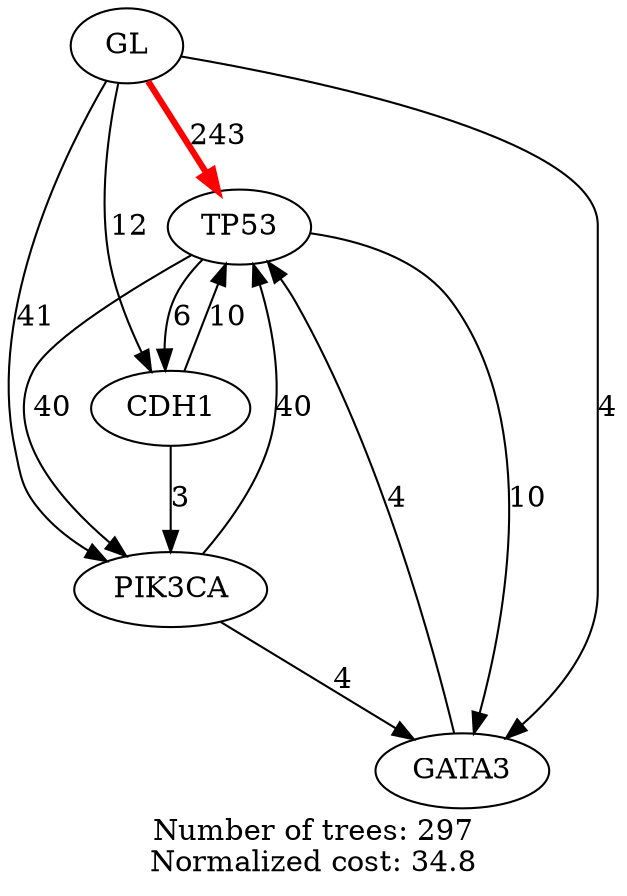 digraph T {
	label="Number of trees: 297\nNormalized cost: 34.8"
	4 [label="TP53"]
	3 [label="PIK3CA"]
	2 [label="GL"]
	1 [label="GATA3"]
	0 [label="CDH1"]
	4 -> 3 [label="40"]
	4 -> 1 [label="10"]
	4 -> 0 [label="6"]
	3 -> 4 [label="40"]
	3 -> 1 [label="4"]
	2 -> 4 [label="243",penwidth=3,color=red]
	2 -> 3 [label="41"]
	2 -> 1 [label="4"]
	2 -> 0 [label="12"]
	1 -> 4 [label="4"]
	0 -> 4 [label="10"]
	0 -> 3 [label="3"]
}
